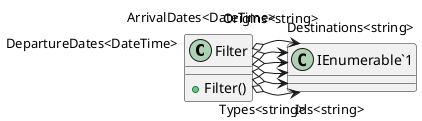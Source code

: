 @startuml
class Filter {
    + Filter()
}
Filter o-> "Ids<string>" "IEnumerable`1"
Filter o-> "Types<string>" "IEnumerable`1"
Filter o-> "DepartureDates<DateTime>" "IEnumerable`1"
Filter o-> "ArrivalDates<DateTime>" "IEnumerable`1"
Filter o-> "Destinations<string>" "IEnumerable`1"
Filter o-> "Origins<string>" "IEnumerable`1"
@enduml
